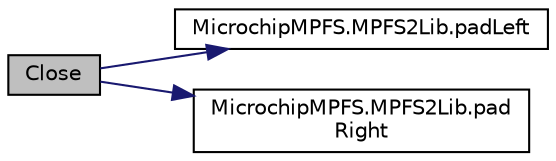 digraph "Close"
{
  edge [fontname="Helvetica",fontsize="10",labelfontname="Helvetica",labelfontsize="10"];
  node [fontname="Helvetica",fontsize="10",shape=record];
  rankdir="LR";
  Node1 [label="Close",height=0.2,width=0.4,color="black", fillcolor="grey75", style="filled", fontcolor="black"];
  Node1 -> Node2 [color="midnightblue",fontsize="10",style="solid",fontname="Helvetica"];
  Node2 [label="MicrochipMPFS.MPFS2Lib.padLeft",height=0.2,width=0.4,color="black", fillcolor="white", style="filled",URL="$class_microchip_m_p_f_s_1_1_m_p_f_s2_lib.html#af9ca4172356ff0107dccbbf4fc211a76"];
  Node1 -> Node3 [color="midnightblue",fontsize="10",style="solid",fontname="Helvetica"];
  Node3 [label="MicrochipMPFS.MPFS2Lib.pad\lRight",height=0.2,width=0.4,color="black", fillcolor="white", style="filled",URL="$class_microchip_m_p_f_s_1_1_m_p_f_s2_lib.html#ae0a63cc7f9db8c3211fb8fd25655475c"];
}
